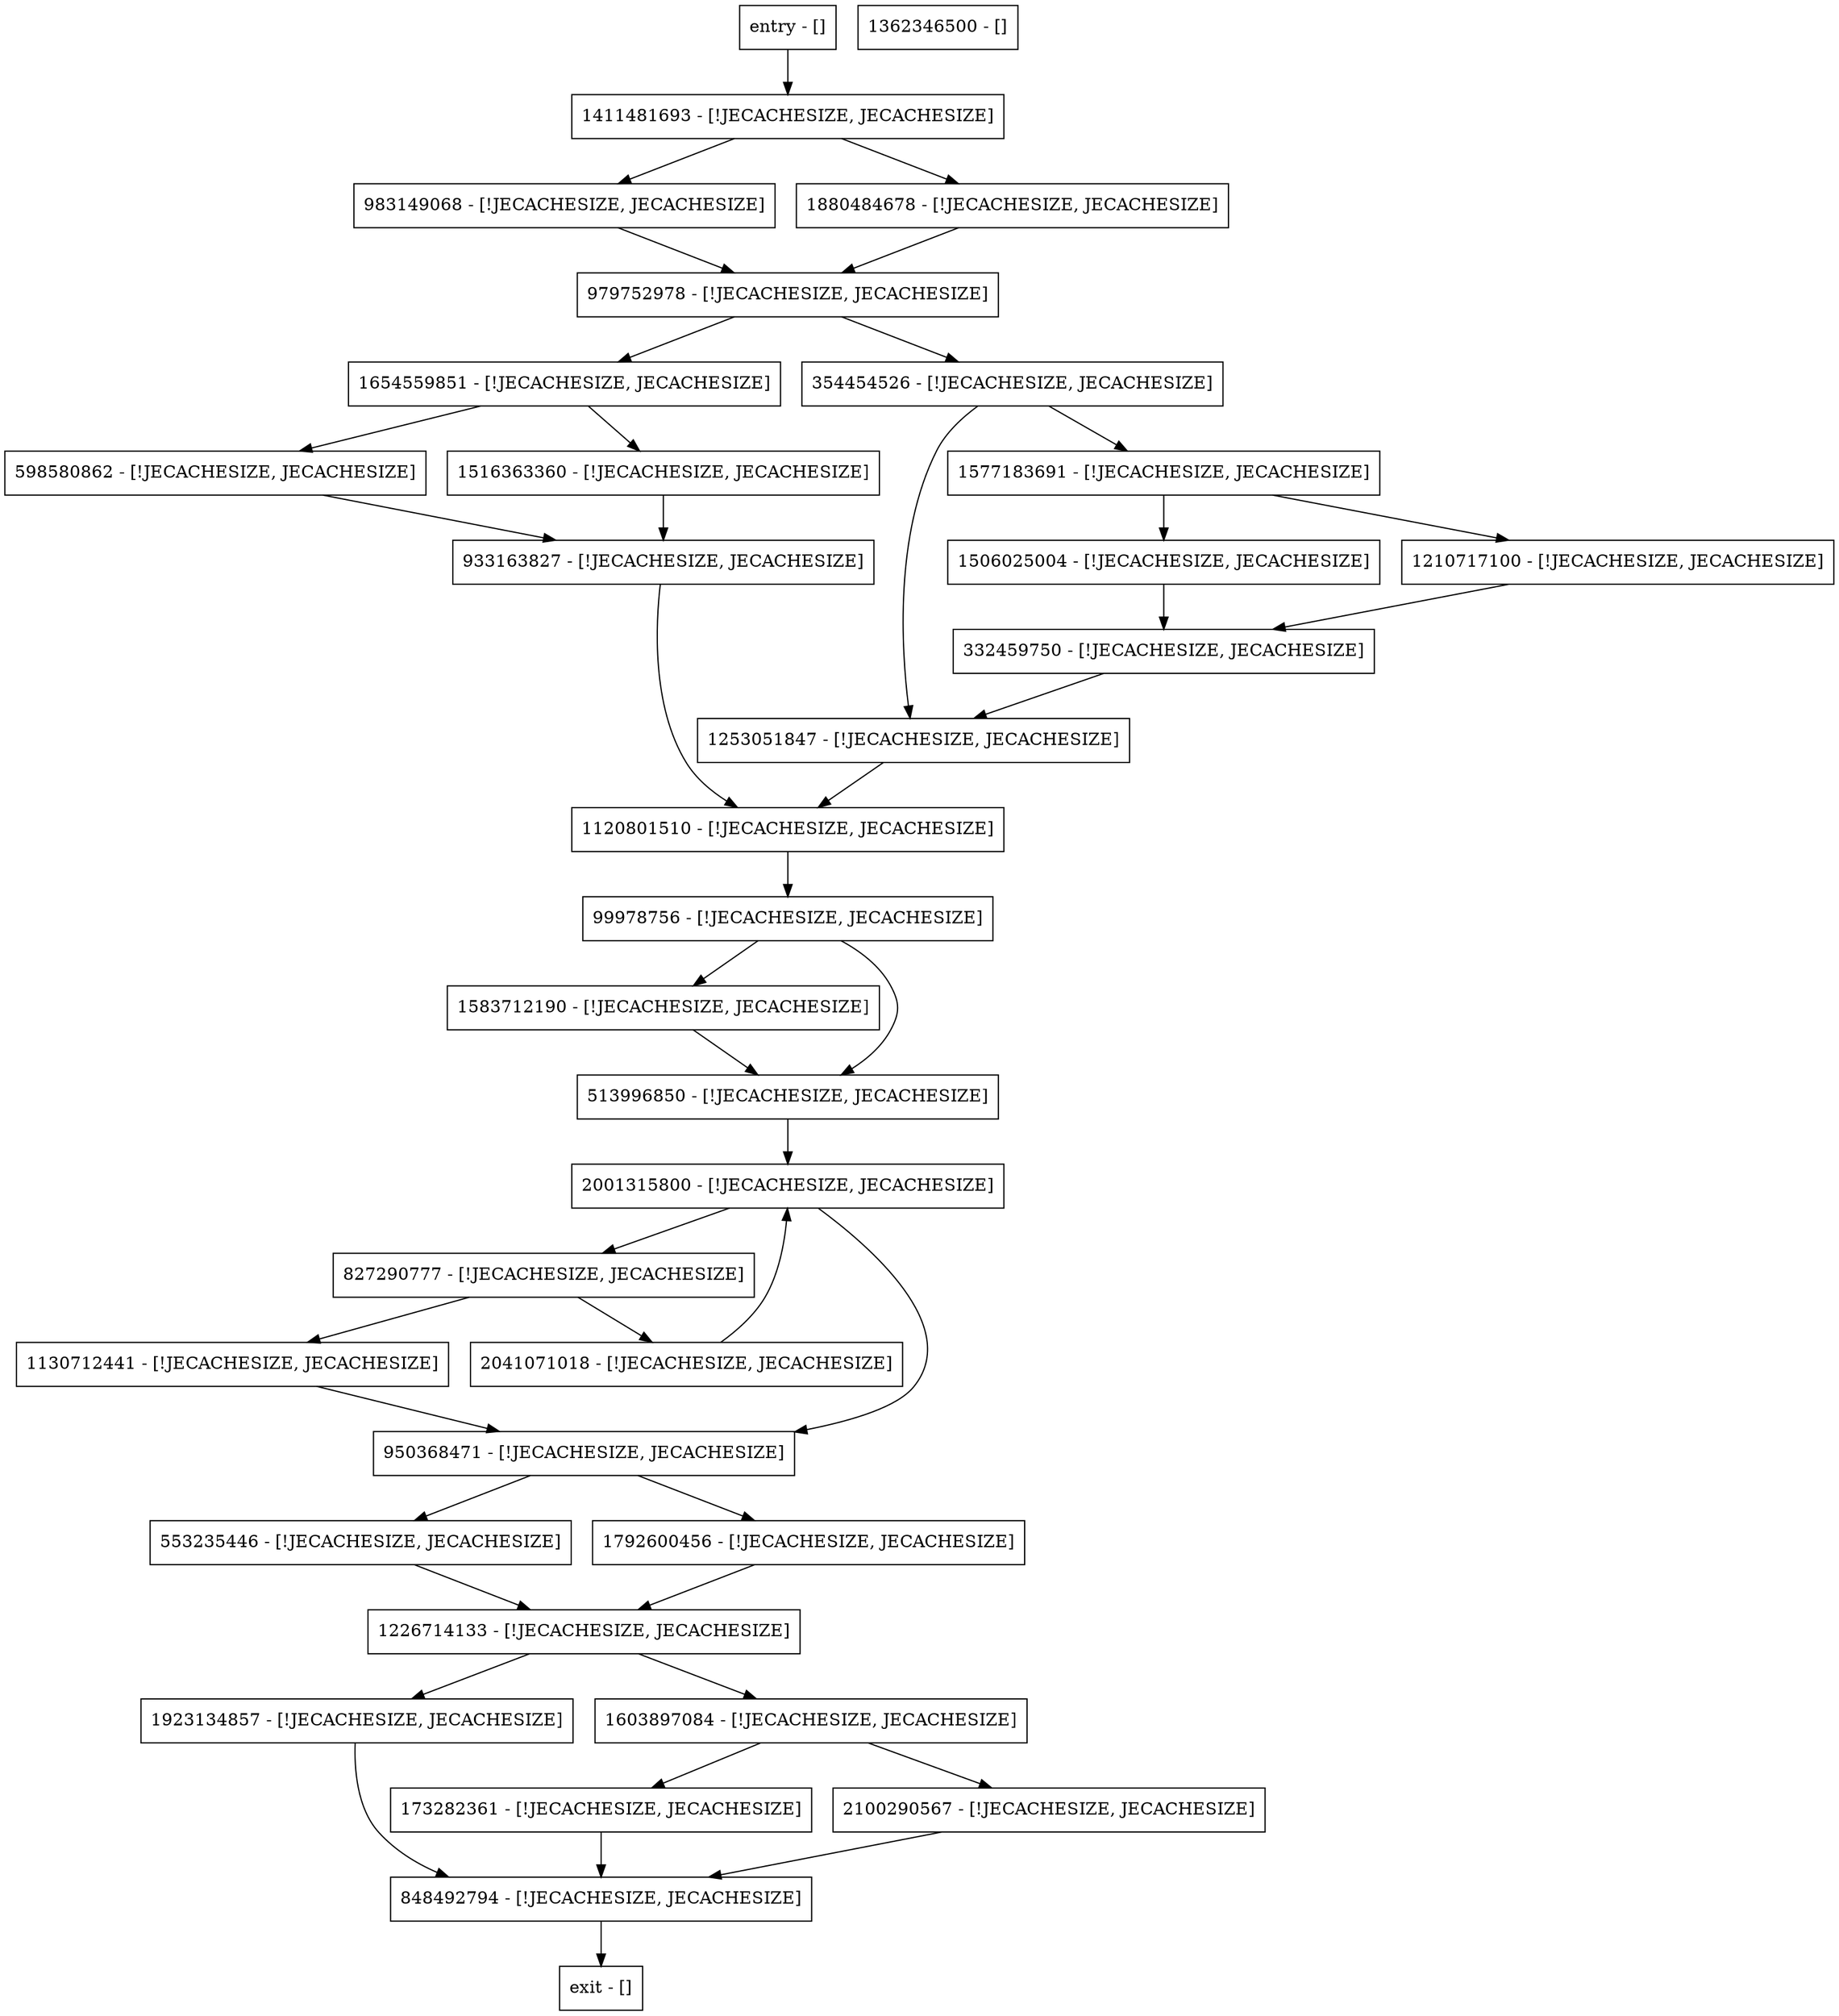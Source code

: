 digraph <clinit> {
node [shape=record];
983149068 [label="983149068 - [!JECACHESIZE, JECACHESIZE]"];
1120801510 [label="1120801510 - [!JECACHESIZE, JECACHESIZE]"];
1226714133 [label="1226714133 - [!JECACHESIZE, JECACHESIZE]"];
1130712441 [label="1130712441 - [!JECACHESIZE, JECACHESIZE]"];
1654559851 [label="1654559851 - [!JECACHESIZE, JECACHESIZE]"];
2001315800 [label="2001315800 - [!JECACHESIZE, JECACHESIZE]"];
2041071018 [label="2041071018 - [!JECACHESIZE, JECACHESIZE]"];
933163827 [label="933163827 - [!JECACHESIZE, JECACHESIZE]"];
1411481693 [label="1411481693 - [!JECACHESIZE, JECACHESIZE]"];
1506025004 [label="1506025004 - [!JECACHESIZE, JECACHESIZE]"];
99978756 [label="99978756 - [!JECACHESIZE, JECACHESIZE]"];
553235446 [label="553235446 - [!JECACHESIZE, JECACHESIZE]"];
1923134857 [label="1923134857 - [!JECACHESIZE, JECACHESIZE]"];
173282361 [label="173282361 - [!JECACHESIZE, JECACHESIZE]"];
1880484678 [label="1880484678 - [!JECACHESIZE, JECACHESIZE]"];
354454526 [label="354454526 - [!JECACHESIZE, JECACHESIZE]"];
1362346500 [label="1362346500 - []"];
979752978 [label="979752978 - [!JECACHESIZE, JECACHESIZE]"];
827290777 [label="827290777 - [!JECACHESIZE, JECACHESIZE]"];
1603897084 [label="1603897084 - [!JECACHESIZE, JECACHESIZE]"];
1210717100 [label="1210717100 - [!JECACHESIZE, JECACHESIZE]"];
1792600456 [label="1792600456 - [!JECACHESIZE, JECACHESIZE]"];
848492794 [label="848492794 - [!JECACHESIZE, JECACHESIZE]"];
950368471 [label="950368471 - [!JECACHESIZE, JECACHESIZE]"];
2100290567 [label="2100290567 - [!JECACHESIZE, JECACHESIZE]"];
entry [label="entry - []"];
exit [label="exit - []"];
1583712190 [label="1583712190 - [!JECACHESIZE, JECACHESIZE]"];
513996850 [label="513996850 - [!JECACHESIZE, JECACHESIZE]"];
332459750 [label="332459750 - [!JECACHESIZE, JECACHESIZE]"];
598580862 [label="598580862 - [!JECACHESIZE, JECACHESIZE]"];
1253051847 [label="1253051847 - [!JECACHESIZE, JECACHESIZE]"];
1577183691 [label="1577183691 - [!JECACHESIZE, JECACHESIZE]"];
1516363360 [label="1516363360 - [!JECACHESIZE, JECACHESIZE]"];
entry;
exit;
983149068 -> 979752978;
1120801510 -> 99978756;
1226714133 -> 1923134857;
1226714133 -> 1603897084;
1130712441 -> 950368471;
1654559851 -> 598580862;
1654559851 -> 1516363360;
2001315800 -> 950368471;
2001315800 -> 827290777;
2041071018 -> 2001315800;
933163827 -> 1120801510;
1411481693 -> 983149068;
1411481693 -> 1880484678;
1506025004 -> 332459750;
99978756 -> 1583712190;
99978756 -> 513996850;
553235446 -> 1226714133;
1923134857 -> 848492794;
173282361 -> 848492794;
1880484678 -> 979752978;
354454526 -> 1253051847;
354454526 -> 1577183691;
979752978 -> 1654559851;
979752978 -> 354454526;
827290777 -> 1130712441;
827290777 -> 2041071018;
1603897084 -> 173282361;
1603897084 -> 2100290567;
1210717100 -> 332459750;
1792600456 -> 1226714133;
848492794 -> exit;
950368471 -> 1792600456;
950368471 -> 553235446;
2100290567 -> 848492794;
entry -> 1411481693;
1583712190 -> 513996850;
513996850 -> 2001315800;
332459750 -> 1253051847;
598580862 -> 933163827;
1253051847 -> 1120801510;
1577183691 -> 1210717100;
1577183691 -> 1506025004;
1516363360 -> 933163827;
}
